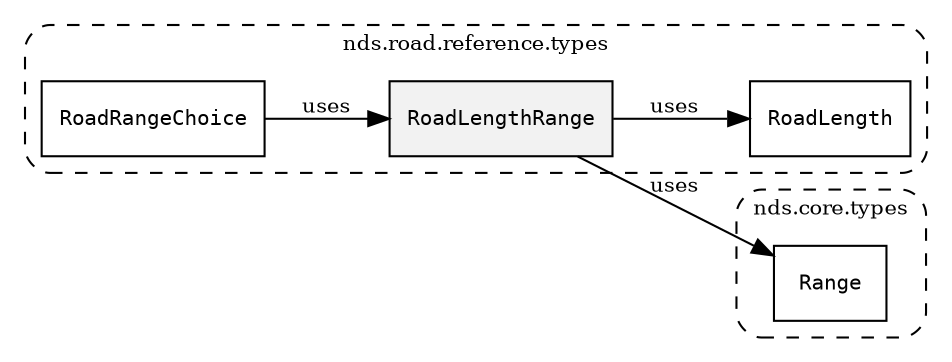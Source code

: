 /**
 * This dot file creates symbol collaboration diagram for RoadLengthRange.
 */
digraph ZSERIO
{
    node [shape=box, fontsize=10];
    rankdir="LR";
    fontsize=10;
    tooltip="RoadLengthRange collaboration diagram";

    subgraph "cluster_nds.road.reference.types"
    {
        style="dashed, rounded";
        label="nds.road.reference.types";
        tooltip="Package nds.road.reference.types";
        href="../../../content/packages/nds.road.reference.types.html#Package-nds-road-reference-types";
        target="_parent";

        "RoadLengthRange" [style="filled", fillcolor="#0000000D", target="_parent", label=<<font face="monospace"><table align="center" border="0" cellspacing="0" cellpadding="0"><tr><td href="../../../content/packages/nds.road.reference.types.html#Structure-RoadLengthRange" title="Structure defined in nds.road.reference.types">RoadLengthRange</td></tr></table></font>>];
        "RoadLength" [target="_parent", label=<<font face="monospace"><table align="center" border="0" cellspacing="0" cellpadding="0"><tr><td href="../../../content/packages/nds.road.reference.types.html#Subtype-RoadLength" title="Subtype defined in nds.road.reference.types">RoadLength</td></tr></table></font>>];
        "RoadRangeChoice" [target="_parent", label=<<font face="monospace"><table align="center" border="0" cellspacing="0" cellpadding="0"><tr><td href="../../../content/packages/nds.road.reference.types.html#Choice-RoadRangeChoice" title="Choice defined in nds.road.reference.types">RoadRangeChoice</td></tr></table></font>>];
    }

    subgraph "cluster_nds.core.types"
    {
        style="dashed, rounded";
        label="nds.core.types";
        tooltip="Package nds.core.types";
        href="../../../content/packages/nds.core.types.html#Package-nds-core-types";
        target="_parent";

        "Range" [target="_parent", label=<<font face="monospace"><table align="center" border="0" cellspacing="0" cellpadding="0"><tr><td href="../../../content/packages/nds.core.types.html#Structure-Range" title="Structure defined in nds.core.types">Range</td></tr></table></font>>];
    }

    "RoadLengthRange" -> "RoadLength" [label="uses", fontsize=10];
    "RoadLengthRange" -> "Range" [label="uses", fontsize=10];
    "RoadRangeChoice" -> "RoadLengthRange" [label="uses", fontsize=10];
}
